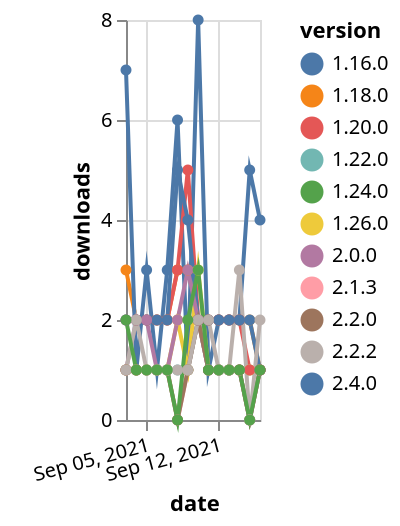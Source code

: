 {"$schema": "https://vega.github.io/schema/vega-lite/v5.json", "description": "A simple bar chart with embedded data.", "data": {"values": [{"date": "2021-09-03", "total": 2671, "delta": 3, "version": "1.18.0"}, {"date": "2021-09-04", "total": 2673, "delta": 2, "version": "1.18.0"}, {"date": "2021-09-05", "total": 2675, "delta": 2, "version": "1.18.0"}, {"date": "2021-09-06", "total": 2677, "delta": 2, "version": "1.18.0"}, {"date": "2021-09-07", "total": 2679, "delta": 2, "version": "1.18.0"}, {"date": "2021-09-08", "total": 2682, "delta": 3, "version": "1.18.0"}, {"date": "2021-09-09", "total": 2685, "delta": 3, "version": "1.18.0"}, {"date": "2021-09-10", "total": 2687, "delta": 2, "version": "1.18.0"}, {"date": "2021-09-11", "total": 2689, "delta": 2, "version": "1.18.0"}, {"date": "2021-09-12", "total": 2691, "delta": 2, "version": "1.18.0"}, {"date": "2021-09-13", "total": 2693, "delta": 2, "version": "1.18.0"}, {"date": "2021-09-14", "total": 2695, "delta": 2, "version": "1.18.0"}, {"date": "2021-09-15", "total": 2697, "delta": 2, "version": "1.18.0"}, {"date": "2021-09-16", "total": 2698, "delta": 1, "version": "1.18.0"}, {"date": "2021-09-03", "total": 282, "delta": 7, "version": "2.4.0"}, {"date": "2021-09-04", "total": 283, "delta": 1, "version": "2.4.0"}, {"date": "2021-09-05", "total": 286, "delta": 3, "version": "2.4.0"}, {"date": "2021-09-06", "total": 287, "delta": 1, "version": "2.4.0"}, {"date": "2021-09-07", "total": 290, "delta": 3, "version": "2.4.0"}, {"date": "2021-09-08", "total": 296, "delta": 6, "version": "2.4.0"}, {"date": "2021-09-09", "total": 297, "delta": 1, "version": "2.4.0"}, {"date": "2021-09-10", "total": 305, "delta": 8, "version": "2.4.0"}, {"date": "2021-09-11", "total": 306, "delta": 1, "version": "2.4.0"}, {"date": "2021-09-12", "total": 308, "delta": 2, "version": "2.4.0"}, {"date": "2021-09-13", "total": 310, "delta": 2, "version": "2.4.0"}, {"date": "2021-09-14", "total": 312, "delta": 2, "version": "2.4.0"}, {"date": "2021-09-15", "total": 317, "delta": 5, "version": "2.4.0"}, {"date": "2021-09-16", "total": 321, "delta": 4, "version": "2.4.0"}, {"date": "2021-09-03", "total": 207, "delta": 1, "version": "2.1.3"}, {"date": "2021-09-04", "total": 208, "delta": 1, "version": "2.1.3"}, {"date": "2021-09-05", "total": 209, "delta": 1, "version": "2.1.3"}, {"date": "2021-09-06", "total": 210, "delta": 1, "version": "2.1.3"}, {"date": "2021-09-07", "total": 211, "delta": 1, "version": "2.1.3"}, {"date": "2021-09-08", "total": 211, "delta": 0, "version": "2.1.3"}, {"date": "2021-09-09", "total": 212, "delta": 1, "version": "2.1.3"}, {"date": "2021-09-10", "total": 214, "delta": 2, "version": "2.1.3"}, {"date": "2021-09-11", "total": 215, "delta": 1, "version": "2.1.3"}, {"date": "2021-09-12", "total": 216, "delta": 1, "version": "2.1.3"}, {"date": "2021-09-13", "total": 217, "delta": 1, "version": "2.1.3"}, {"date": "2021-09-14", "total": 218, "delta": 1, "version": "2.1.3"}, {"date": "2021-09-15", "total": 218, "delta": 0, "version": "2.1.3"}, {"date": "2021-09-16", "total": 219, "delta": 1, "version": "2.1.3"}, {"date": "2021-09-03", "total": 405, "delta": 1, "version": "1.22.0"}, {"date": "2021-09-04", "total": 406, "delta": 1, "version": "1.22.0"}, {"date": "2021-09-05", "total": 407, "delta": 1, "version": "1.22.0"}, {"date": "2021-09-06", "total": 408, "delta": 1, "version": "1.22.0"}, {"date": "2021-09-07", "total": 409, "delta": 1, "version": "1.22.0"}, {"date": "2021-09-08", "total": 410, "delta": 1, "version": "1.22.0"}, {"date": "2021-09-09", "total": 411, "delta": 1, "version": "1.22.0"}, {"date": "2021-09-10", "total": 413, "delta": 2, "version": "1.22.0"}, {"date": "2021-09-11", "total": 414, "delta": 1, "version": "1.22.0"}, {"date": "2021-09-12", "total": 415, "delta": 1, "version": "1.22.0"}, {"date": "2021-09-13", "total": 416, "delta": 1, "version": "1.22.0"}, {"date": "2021-09-14", "total": 417, "delta": 1, "version": "1.22.0"}, {"date": "2021-09-15", "total": 418, "delta": 1, "version": "1.22.0"}, {"date": "2021-09-16", "total": 419, "delta": 1, "version": "1.22.0"}, {"date": "2021-09-03", "total": 370, "delta": 1, "version": "1.26.0"}, {"date": "2021-09-04", "total": 371, "delta": 1, "version": "1.26.0"}, {"date": "2021-09-05", "total": 372, "delta": 1, "version": "1.26.0"}, {"date": "2021-09-06", "total": 373, "delta": 1, "version": "1.26.0"}, {"date": "2021-09-07", "total": 374, "delta": 1, "version": "1.26.0"}, {"date": "2021-09-08", "total": 376, "delta": 2, "version": "1.26.0"}, {"date": "2021-09-09", "total": 377, "delta": 1, "version": "1.26.0"}, {"date": "2021-09-10", "total": 380, "delta": 3, "version": "1.26.0"}, {"date": "2021-09-11", "total": 381, "delta": 1, "version": "1.26.0"}, {"date": "2021-09-12", "total": 382, "delta": 1, "version": "1.26.0"}, {"date": "2021-09-13", "total": 383, "delta": 1, "version": "1.26.0"}, {"date": "2021-09-14", "total": 384, "delta": 1, "version": "1.26.0"}, {"date": "2021-09-15", "total": 385, "delta": 1, "version": "1.26.0"}, {"date": "2021-09-16", "total": 386, "delta": 1, "version": "1.26.0"}, {"date": "2021-09-03", "total": 2539, "delta": 2, "version": "1.20.0"}, {"date": "2021-09-04", "total": 2541, "delta": 2, "version": "1.20.0"}, {"date": "2021-09-05", "total": 2543, "delta": 2, "version": "1.20.0"}, {"date": "2021-09-06", "total": 2545, "delta": 2, "version": "1.20.0"}, {"date": "2021-09-07", "total": 2547, "delta": 2, "version": "1.20.0"}, {"date": "2021-09-08", "total": 2550, "delta": 3, "version": "1.20.0"}, {"date": "2021-09-09", "total": 2555, "delta": 5, "version": "1.20.0"}, {"date": "2021-09-10", "total": 2557, "delta": 2, "version": "1.20.0"}, {"date": "2021-09-11", "total": 2559, "delta": 2, "version": "1.20.0"}, {"date": "2021-09-12", "total": 2561, "delta": 2, "version": "1.20.0"}, {"date": "2021-09-13", "total": 2563, "delta": 2, "version": "1.20.0"}, {"date": "2021-09-14", "total": 2565, "delta": 2, "version": "1.20.0"}, {"date": "2021-09-15", "total": 2566, "delta": 1, "version": "1.20.0"}, {"date": "2021-09-16", "total": 2567, "delta": 1, "version": "1.20.0"}, {"date": "2021-09-03", "total": 3596, "delta": 2, "version": "1.16.0"}, {"date": "2021-09-04", "total": 3598, "delta": 2, "version": "1.16.0"}, {"date": "2021-09-05", "total": 3600, "delta": 2, "version": "1.16.0"}, {"date": "2021-09-06", "total": 3602, "delta": 2, "version": "1.16.0"}, {"date": "2021-09-07", "total": 3604, "delta": 2, "version": "1.16.0"}, {"date": "2021-09-08", "total": 3609, "delta": 5, "version": "1.16.0"}, {"date": "2021-09-09", "total": 3613, "delta": 4, "version": "1.16.0"}, {"date": "2021-09-10", "total": 3615, "delta": 2, "version": "1.16.0"}, {"date": "2021-09-11", "total": 3617, "delta": 2, "version": "1.16.0"}, {"date": "2021-09-12", "total": 3619, "delta": 2, "version": "1.16.0"}, {"date": "2021-09-13", "total": 3621, "delta": 2, "version": "1.16.0"}, {"date": "2021-09-14", "total": 3623, "delta": 2, "version": "1.16.0"}, {"date": "2021-09-15", "total": 3625, "delta": 2, "version": "1.16.0"}, {"date": "2021-09-16", "total": 3626, "delta": 1, "version": "1.16.0"}, {"date": "2021-09-03", "total": 280, "delta": 1, "version": "2.0.0"}, {"date": "2021-09-04", "total": 282, "delta": 2, "version": "2.0.0"}, {"date": "2021-09-05", "total": 284, "delta": 2, "version": "2.0.0"}, {"date": "2021-09-06", "total": 285, "delta": 1, "version": "2.0.0"}, {"date": "2021-09-07", "total": 286, "delta": 1, "version": "2.0.0"}, {"date": "2021-09-08", "total": 288, "delta": 2, "version": "2.0.0"}, {"date": "2021-09-09", "total": 291, "delta": 3, "version": "2.0.0"}, {"date": "2021-09-10", "total": 293, "delta": 2, "version": "2.0.0"}, {"date": "2021-09-11", "total": 294, "delta": 1, "version": "2.0.0"}, {"date": "2021-09-12", "total": 295, "delta": 1, "version": "2.0.0"}, {"date": "2021-09-13", "total": 296, "delta": 1, "version": "2.0.0"}, {"date": "2021-09-14", "total": 297, "delta": 1, "version": "2.0.0"}, {"date": "2021-09-15", "total": 297, "delta": 0, "version": "2.0.0"}, {"date": "2021-09-16", "total": 298, "delta": 1, "version": "2.0.0"}, {"date": "2021-09-03", "total": 252, "delta": 1, "version": "2.2.0"}, {"date": "2021-09-04", "total": 253, "delta": 1, "version": "2.2.0"}, {"date": "2021-09-05", "total": 254, "delta": 1, "version": "2.2.0"}, {"date": "2021-09-06", "total": 255, "delta": 1, "version": "2.2.0"}, {"date": "2021-09-07", "total": 256, "delta": 1, "version": "2.2.0"}, {"date": "2021-09-08", "total": 256, "delta": 0, "version": "2.2.0"}, {"date": "2021-09-09", "total": 257, "delta": 1, "version": "2.2.0"}, {"date": "2021-09-10", "total": 259, "delta": 2, "version": "2.2.0"}, {"date": "2021-09-11", "total": 260, "delta": 1, "version": "2.2.0"}, {"date": "2021-09-12", "total": 261, "delta": 1, "version": "2.2.0"}, {"date": "2021-09-13", "total": 262, "delta": 1, "version": "2.2.0"}, {"date": "2021-09-14", "total": 263, "delta": 1, "version": "2.2.0"}, {"date": "2021-09-15", "total": 263, "delta": 0, "version": "2.2.0"}, {"date": "2021-09-16", "total": 264, "delta": 1, "version": "2.2.0"}, {"date": "2021-09-03", "total": 212, "delta": 1, "version": "2.2.2"}, {"date": "2021-09-04", "total": 214, "delta": 2, "version": "2.2.2"}, {"date": "2021-09-05", "total": 215, "delta": 1, "version": "2.2.2"}, {"date": "2021-09-06", "total": 216, "delta": 1, "version": "2.2.2"}, {"date": "2021-09-07", "total": 217, "delta": 1, "version": "2.2.2"}, {"date": "2021-09-08", "total": 218, "delta": 1, "version": "2.2.2"}, {"date": "2021-09-09", "total": 219, "delta": 1, "version": "2.2.2"}, {"date": "2021-09-10", "total": 221, "delta": 2, "version": "2.2.2"}, {"date": "2021-09-11", "total": 223, "delta": 2, "version": "2.2.2"}, {"date": "2021-09-12", "total": 224, "delta": 1, "version": "2.2.2"}, {"date": "2021-09-13", "total": 225, "delta": 1, "version": "2.2.2"}, {"date": "2021-09-14", "total": 228, "delta": 3, "version": "2.2.2"}, {"date": "2021-09-15", "total": 228, "delta": 0, "version": "2.2.2"}, {"date": "2021-09-16", "total": 230, "delta": 2, "version": "2.2.2"}, {"date": "2021-09-03", "total": 435, "delta": 2, "version": "1.24.0"}, {"date": "2021-09-04", "total": 436, "delta": 1, "version": "1.24.0"}, {"date": "2021-09-05", "total": 437, "delta": 1, "version": "1.24.0"}, {"date": "2021-09-06", "total": 438, "delta": 1, "version": "1.24.0"}, {"date": "2021-09-07", "total": 439, "delta": 1, "version": "1.24.0"}, {"date": "2021-09-08", "total": 439, "delta": 0, "version": "1.24.0"}, {"date": "2021-09-09", "total": 441, "delta": 2, "version": "1.24.0"}, {"date": "2021-09-10", "total": 444, "delta": 3, "version": "1.24.0"}, {"date": "2021-09-11", "total": 445, "delta": 1, "version": "1.24.0"}, {"date": "2021-09-12", "total": 446, "delta": 1, "version": "1.24.0"}, {"date": "2021-09-13", "total": 447, "delta": 1, "version": "1.24.0"}, {"date": "2021-09-14", "total": 448, "delta": 1, "version": "1.24.0"}, {"date": "2021-09-15", "total": 448, "delta": 0, "version": "1.24.0"}, {"date": "2021-09-16", "total": 449, "delta": 1, "version": "1.24.0"}]}, "width": "container", "mark": {"type": "line", "point": {"filled": true}}, "encoding": {"x": {"field": "date", "type": "temporal", "timeUnit": "yearmonthdate", "title": "date", "axis": {"labelAngle": -15}}, "y": {"field": "delta", "type": "quantitative", "title": "downloads"}, "color": {"field": "version", "type": "nominal"}, "tooltip": {"field": "delta"}}}